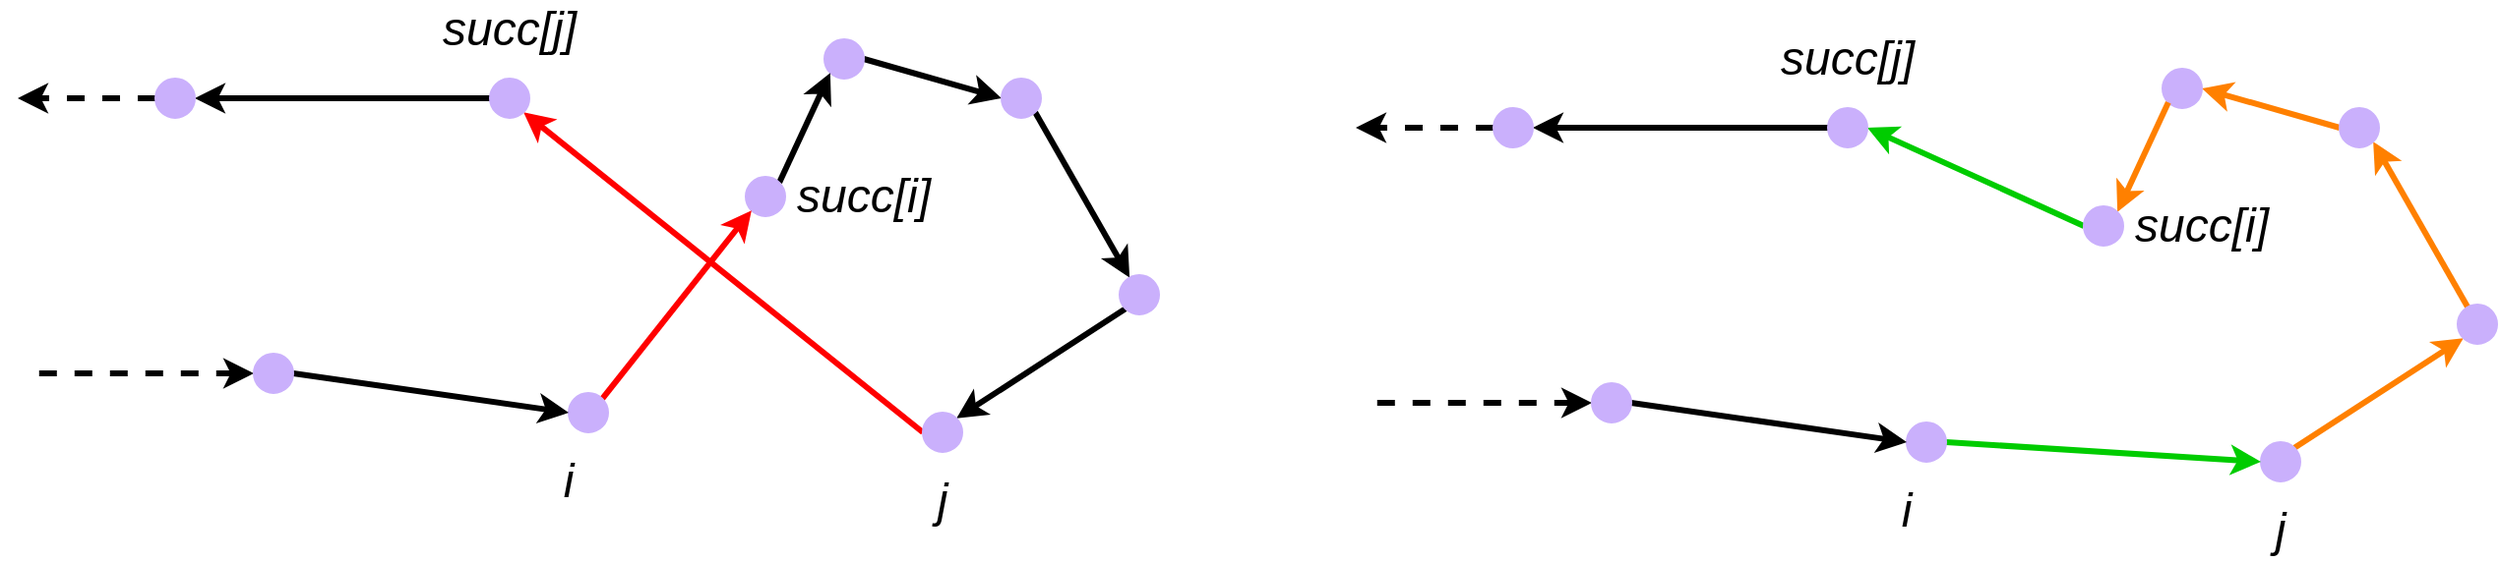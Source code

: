 <mxfile version="16.5.3" type="device"><diagram id="ID7VFsjpZ2sk2ON9YgsH" name="Page-1"><mxGraphModel dx="1574" dy="869" grid="1" gridSize="10" guides="1" tooltips="1" connect="1" arrows="1" fold="1" page="1" pageScale="1" pageWidth="827" pageHeight="1169" math="0" shadow="0"><root><mxCell id="0"/><mxCell id="1" parent="0"/><mxCell id="FOWHFsbYFrgteUbAwUjG-19" style="edgeStyle=none;rounded=0;orthogonalLoop=1;jettySize=auto;html=1;exitX=1;exitY=0.5;exitDx=0;exitDy=0;entryX=0;entryY=0.5;entryDx=0;entryDy=0;strokeWidth=3;" edge="1" parent="1" source="FOWHFsbYFrgteUbAwUjG-1" target="FOWHFsbYFrgteUbAwUjG-2"><mxGeometry relative="1" as="geometry"/></mxCell><mxCell id="FOWHFsbYFrgteUbAwUjG-1" value="" style="ellipse;whiteSpace=wrap;html=1;fillColor=#CAB0FC;strokeColor=#CAB0FC;" vertex="1" parent="1"><mxGeometry x="470" y="150" width="20" height="20" as="geometry"/></mxCell><mxCell id="FOWHFsbYFrgteUbAwUjG-20" style="edgeStyle=none;rounded=0;orthogonalLoop=1;jettySize=auto;html=1;exitX=1;exitY=1;exitDx=0;exitDy=0;strokeWidth=3;" edge="1" parent="1" source="FOWHFsbYFrgteUbAwUjG-2" target="FOWHFsbYFrgteUbAwUjG-4"><mxGeometry relative="1" as="geometry"/></mxCell><mxCell id="FOWHFsbYFrgteUbAwUjG-2" value="" style="ellipse;whiteSpace=wrap;html=1;fillColor=#CAB0FC;strokeColor=#CAB0FC;" vertex="1" parent="1"><mxGeometry x="560" y="170" width="20" height="20" as="geometry"/></mxCell><mxCell id="FOWHFsbYFrgteUbAwUjG-18" style="edgeStyle=none;rounded=0;orthogonalLoop=1;jettySize=auto;html=1;exitX=1;exitY=0;exitDx=0;exitDy=0;entryX=0;entryY=1;entryDx=0;entryDy=0;strokeWidth=3;" edge="1" parent="1" source="FOWHFsbYFrgteUbAwUjG-3" target="FOWHFsbYFrgteUbAwUjG-1"><mxGeometry relative="1" as="geometry"/></mxCell><mxCell id="FOWHFsbYFrgteUbAwUjG-3" value="" style="ellipse;whiteSpace=wrap;html=1;fillColor=#CAB0FC;strokeColor=#CAB0FC;" vertex="1" parent="1"><mxGeometry x="430" y="220" width="20" height="20" as="geometry"/></mxCell><mxCell id="FOWHFsbYFrgteUbAwUjG-21" style="edgeStyle=none;rounded=0;orthogonalLoop=1;jettySize=auto;html=1;exitX=0;exitY=1;exitDx=0;exitDy=0;entryX=1;entryY=0;entryDx=0;entryDy=0;strokeWidth=3;" edge="1" parent="1" source="FOWHFsbYFrgteUbAwUjG-4" target="FOWHFsbYFrgteUbAwUjG-5"><mxGeometry relative="1" as="geometry"/></mxCell><mxCell id="FOWHFsbYFrgteUbAwUjG-4" value="" style="ellipse;whiteSpace=wrap;html=1;fillColor=#CAB0FC;strokeColor=#CAB0FC;" vertex="1" parent="1"><mxGeometry x="620" y="270" width="20" height="20" as="geometry"/></mxCell><mxCell id="FOWHFsbYFrgteUbAwUjG-22" style="edgeStyle=none;rounded=0;orthogonalLoop=1;jettySize=auto;html=1;exitX=0;exitY=0.5;exitDx=0;exitDy=0;entryX=1;entryY=1;entryDx=0;entryDy=0;strokeWidth=3;strokeColor=#FF0000;fillColor=#f8cecc;" edge="1" parent="1" source="FOWHFsbYFrgteUbAwUjG-5" target="FOWHFsbYFrgteUbAwUjG-7"><mxGeometry relative="1" as="geometry"/></mxCell><mxCell id="FOWHFsbYFrgteUbAwUjG-5" value="" style="ellipse;whiteSpace=wrap;html=1;fillColor=#CAB0FC;strokeColor=#CAB0FC;" vertex="1" parent="1"><mxGeometry x="520" y="340" width="20" height="20" as="geometry"/></mxCell><mxCell id="FOWHFsbYFrgteUbAwUjG-17" style="edgeStyle=none;rounded=0;orthogonalLoop=1;jettySize=auto;html=1;exitX=1;exitY=0;exitDx=0;exitDy=0;entryX=0;entryY=1;entryDx=0;entryDy=0;strokeWidth=3;strokeColor=#FF0000;fillColor=#f8cecc;" edge="1" parent="1" source="FOWHFsbYFrgteUbAwUjG-6" target="FOWHFsbYFrgteUbAwUjG-3"><mxGeometry relative="1" as="geometry"/></mxCell><mxCell id="FOWHFsbYFrgteUbAwUjG-6" value="" style="ellipse;whiteSpace=wrap;html=1;fillColor=#CAB0FC;strokeColor=#CAB0FC;" vertex="1" parent="1"><mxGeometry x="340" y="330" width="20" height="20" as="geometry"/></mxCell><mxCell id="FOWHFsbYFrgteUbAwUjG-23" style="edgeStyle=none;rounded=0;orthogonalLoop=1;jettySize=auto;html=1;exitX=0;exitY=0.5;exitDx=0;exitDy=0;entryX=1;entryY=0.5;entryDx=0;entryDy=0;strokeWidth=3;" edge="1" parent="1" source="FOWHFsbYFrgteUbAwUjG-7" target="FOWHFsbYFrgteUbAwUjG-8"><mxGeometry relative="1" as="geometry"/></mxCell><mxCell id="FOWHFsbYFrgteUbAwUjG-7" value="" style="ellipse;whiteSpace=wrap;html=1;fillColor=#CAB0FC;strokeColor=#CAB0FC;" vertex="1" parent="1"><mxGeometry x="300" y="170" width="20" height="20" as="geometry"/></mxCell><mxCell id="FOWHFsbYFrgteUbAwUjG-24" style="edgeStyle=none;rounded=0;orthogonalLoop=1;jettySize=auto;html=1;exitX=0;exitY=0.5;exitDx=0;exitDy=0;strokeWidth=3;dashed=1;" edge="1" parent="1" source="FOWHFsbYFrgteUbAwUjG-8"><mxGeometry relative="1" as="geometry"><mxPoint x="60" y="180" as="targetPoint"/></mxGeometry></mxCell><mxCell id="FOWHFsbYFrgteUbAwUjG-8" value="" style="ellipse;whiteSpace=wrap;html=1;fillColor=#CAB0FC;strokeColor=#CAB0FC;" vertex="1" parent="1"><mxGeometry x="130" y="170" width="20" height="20" as="geometry"/></mxCell><mxCell id="FOWHFsbYFrgteUbAwUjG-16" style="rounded=0;orthogonalLoop=1;jettySize=auto;html=1;exitX=1;exitY=0.5;exitDx=0;exitDy=0;entryX=0;entryY=0.5;entryDx=0;entryDy=0;strokeWidth=3;" edge="1" parent="1" source="FOWHFsbYFrgteUbAwUjG-9" target="FOWHFsbYFrgteUbAwUjG-6"><mxGeometry relative="1" as="geometry"/></mxCell><mxCell id="FOWHFsbYFrgteUbAwUjG-26" style="edgeStyle=none;rounded=0;orthogonalLoop=1;jettySize=auto;html=1;exitX=0;exitY=0.5;exitDx=0;exitDy=0;strokeWidth=3;startArrow=classic;startFill=1;endArrow=none;endFill=0;dashed=1;" edge="1" parent="1" source="FOWHFsbYFrgteUbAwUjG-9"><mxGeometry relative="1" as="geometry"><mxPoint x="70" y="320" as="targetPoint"/></mxGeometry></mxCell><mxCell id="FOWHFsbYFrgteUbAwUjG-9" value="" style="ellipse;whiteSpace=wrap;html=1;fillColor=#CAB0FC;strokeColor=#CAB0FC;" vertex="1" parent="1"><mxGeometry x="180" y="310" width="20" height="20" as="geometry"/></mxCell><mxCell id="FOWHFsbYFrgteUbAwUjG-27" value="i" style="text;html=1;strokeColor=none;fillColor=none;align=center;verticalAlign=middle;whiteSpace=wrap;rounded=0;fontSize=24;fontStyle=2" vertex="1" parent="1"><mxGeometry x="310" y="360" width="60" height="30" as="geometry"/></mxCell><mxCell id="FOWHFsbYFrgteUbAwUjG-28" value="succ[i]" style="text;html=1;strokeColor=none;fillColor=none;align=center;verticalAlign=middle;whiteSpace=wrap;rounded=0;fontSize=24;fontStyle=2" vertex="1" parent="1"><mxGeometry x="460" y="215" width="60" height="30" as="geometry"/></mxCell><mxCell id="FOWHFsbYFrgteUbAwUjG-29" value="j" style="text;html=1;strokeColor=none;fillColor=none;align=center;verticalAlign=middle;whiteSpace=wrap;rounded=0;fontSize=24;fontStyle=2" vertex="1" parent="1"><mxGeometry x="500" y="370" width="60" height="30" as="geometry"/></mxCell><mxCell id="FOWHFsbYFrgteUbAwUjG-30" value="succ[j]" style="text;html=1;strokeColor=none;fillColor=none;align=center;verticalAlign=middle;whiteSpace=wrap;rounded=0;fontSize=24;fontStyle=2" vertex="1" parent="1"><mxGeometry x="280" y="130" width="60" height="30" as="geometry"/></mxCell><mxCell id="FOWHFsbYFrgteUbAwUjG-31" style="edgeStyle=none;rounded=0;orthogonalLoop=1;jettySize=auto;html=1;exitX=1;exitY=0.5;exitDx=0;exitDy=0;entryX=0;entryY=0.5;entryDx=0;entryDy=0;strokeWidth=3;startArrow=classic;startFill=1;endArrow=none;endFill=0;strokeColor=#FF8000;" edge="1" source="FOWHFsbYFrgteUbAwUjG-32" target="FOWHFsbYFrgteUbAwUjG-34" parent="1"><mxGeometry relative="1" as="geometry"/></mxCell><mxCell id="FOWHFsbYFrgteUbAwUjG-32" value="" style="ellipse;whiteSpace=wrap;html=1;fillColor=#CAB0FC;strokeColor=#CAB0FC;" vertex="1" parent="1"><mxGeometry x="1150" y="165" width="20" height="20" as="geometry"/></mxCell><mxCell id="FOWHFsbYFrgteUbAwUjG-33" style="edgeStyle=none;rounded=0;orthogonalLoop=1;jettySize=auto;html=1;exitX=1;exitY=1;exitDx=0;exitDy=0;strokeWidth=3;startArrow=classic;startFill=1;endArrow=none;endFill=0;strokeColor=#FF8000;" edge="1" source="FOWHFsbYFrgteUbAwUjG-34" target="FOWHFsbYFrgteUbAwUjG-38" parent="1"><mxGeometry relative="1" as="geometry"/></mxCell><mxCell id="FOWHFsbYFrgteUbAwUjG-34" value="" style="ellipse;whiteSpace=wrap;html=1;fillColor=#CAB0FC;strokeColor=#CAB0FC;" vertex="1" parent="1"><mxGeometry x="1240" y="185" width="20" height="20" as="geometry"/></mxCell><mxCell id="FOWHFsbYFrgteUbAwUjG-35" style="edgeStyle=none;rounded=0;orthogonalLoop=1;jettySize=auto;html=1;exitX=1;exitY=0;exitDx=0;exitDy=0;entryX=0;entryY=1;entryDx=0;entryDy=0;strokeWidth=3;startArrow=classic;startFill=1;endArrow=none;endFill=0;strokeColor=#FF8000;" edge="1" source="FOWHFsbYFrgteUbAwUjG-36" target="FOWHFsbYFrgteUbAwUjG-32" parent="1"><mxGeometry relative="1" as="geometry"/></mxCell><mxCell id="FOWHFsbYFrgteUbAwUjG-55" style="edgeStyle=none;rounded=0;orthogonalLoop=1;jettySize=auto;html=1;exitX=0;exitY=0.5;exitDx=0;exitDy=0;entryX=1;entryY=0.5;entryDx=0;entryDy=0;fontSize=24;startArrow=none;startFill=0;endArrow=classic;endFill=1;strokeColor=#00CC00;strokeWidth=3;" edge="1" parent="1" source="FOWHFsbYFrgteUbAwUjG-36" target="FOWHFsbYFrgteUbAwUjG-44"><mxGeometry relative="1" as="geometry"/></mxCell><mxCell id="FOWHFsbYFrgteUbAwUjG-36" value="" style="ellipse;whiteSpace=wrap;html=1;fillColor=#CAB0FC;strokeColor=#CAB0FC;" vertex="1" parent="1"><mxGeometry x="1110" y="235" width="20" height="20" as="geometry"/></mxCell><mxCell id="FOWHFsbYFrgteUbAwUjG-37" style="edgeStyle=none;rounded=0;orthogonalLoop=1;jettySize=auto;html=1;exitX=0;exitY=1;exitDx=0;exitDy=0;entryX=1;entryY=0;entryDx=0;entryDy=0;strokeWidth=3;startArrow=classic;startFill=1;endArrow=none;endFill=0;strokeColor=#FF8000;" edge="1" source="FOWHFsbYFrgteUbAwUjG-38" target="FOWHFsbYFrgteUbAwUjG-40" parent="1"><mxGeometry relative="1" as="geometry"/></mxCell><mxCell id="FOWHFsbYFrgteUbAwUjG-38" value="" style="ellipse;whiteSpace=wrap;html=1;fillColor=#CAB0FC;strokeColor=#CAB0FC;" vertex="1" parent="1"><mxGeometry x="1300" y="285" width="20" height="20" as="geometry"/></mxCell><mxCell id="FOWHFsbYFrgteUbAwUjG-40" value="" style="ellipse;whiteSpace=wrap;html=1;fillColor=#CAB0FC;strokeColor=#CAB0FC;" vertex="1" parent="1"><mxGeometry x="1200" y="355" width="20" height="20" as="geometry"/></mxCell><mxCell id="FOWHFsbYFrgteUbAwUjG-54" style="edgeStyle=none;rounded=0;orthogonalLoop=1;jettySize=auto;html=1;exitX=1;exitY=0.5;exitDx=0;exitDy=0;entryX=0;entryY=0.5;entryDx=0;entryDy=0;fontSize=24;startArrow=none;startFill=0;endArrow=classic;endFill=1;strokeColor=#00CC00;strokeWidth=3;" edge="1" parent="1" source="FOWHFsbYFrgteUbAwUjG-42" target="FOWHFsbYFrgteUbAwUjG-40"><mxGeometry relative="1" as="geometry"/></mxCell><mxCell id="FOWHFsbYFrgteUbAwUjG-42" value="" style="ellipse;whiteSpace=wrap;html=1;fillColor=#CAB0FC;strokeColor=#CAB0FC;" vertex="1" parent="1"><mxGeometry x="1020" y="345" width="20" height="20" as="geometry"/></mxCell><mxCell id="FOWHFsbYFrgteUbAwUjG-43" style="edgeStyle=none;rounded=0;orthogonalLoop=1;jettySize=auto;html=1;exitX=0;exitY=0.5;exitDx=0;exitDy=0;entryX=1;entryY=0.5;entryDx=0;entryDy=0;strokeWidth=3;" edge="1" source="FOWHFsbYFrgteUbAwUjG-44" target="FOWHFsbYFrgteUbAwUjG-46" parent="1"><mxGeometry relative="1" as="geometry"/></mxCell><mxCell id="FOWHFsbYFrgteUbAwUjG-44" value="" style="ellipse;whiteSpace=wrap;html=1;fillColor=#CAB0FC;strokeColor=#CAB0FC;" vertex="1" parent="1"><mxGeometry x="980" y="185" width="20" height="20" as="geometry"/></mxCell><mxCell id="FOWHFsbYFrgteUbAwUjG-45" style="edgeStyle=none;rounded=0;orthogonalLoop=1;jettySize=auto;html=1;exitX=0;exitY=0.5;exitDx=0;exitDy=0;strokeWidth=3;dashed=1;" edge="1" source="FOWHFsbYFrgteUbAwUjG-46" parent="1"><mxGeometry relative="1" as="geometry"><mxPoint x="740" y="195" as="targetPoint"/></mxGeometry></mxCell><mxCell id="FOWHFsbYFrgteUbAwUjG-46" value="" style="ellipse;whiteSpace=wrap;html=1;fillColor=#CAB0FC;strokeColor=#CAB0FC;" vertex="1" parent="1"><mxGeometry x="810" y="185" width="20" height="20" as="geometry"/></mxCell><mxCell id="FOWHFsbYFrgteUbAwUjG-47" style="rounded=0;orthogonalLoop=1;jettySize=auto;html=1;exitX=1;exitY=0.5;exitDx=0;exitDy=0;entryX=0;entryY=0.5;entryDx=0;entryDy=0;strokeWidth=3;" edge="1" source="FOWHFsbYFrgteUbAwUjG-49" target="FOWHFsbYFrgteUbAwUjG-42" parent="1"><mxGeometry relative="1" as="geometry"/></mxCell><mxCell id="FOWHFsbYFrgteUbAwUjG-48" style="edgeStyle=none;rounded=0;orthogonalLoop=1;jettySize=auto;html=1;exitX=0;exitY=0.5;exitDx=0;exitDy=0;strokeWidth=3;startArrow=classic;startFill=1;endArrow=none;endFill=0;dashed=1;" edge="1" source="FOWHFsbYFrgteUbAwUjG-49" parent="1"><mxGeometry relative="1" as="geometry"><mxPoint x="750" y="335" as="targetPoint"/></mxGeometry></mxCell><mxCell id="FOWHFsbYFrgteUbAwUjG-49" value="" style="ellipse;whiteSpace=wrap;html=1;fillColor=#CAB0FC;strokeColor=#CAB0FC;" vertex="1" parent="1"><mxGeometry x="860" y="325" width="20" height="20" as="geometry"/></mxCell><mxCell id="FOWHFsbYFrgteUbAwUjG-50" value="i" style="text;html=1;strokeColor=none;fillColor=none;align=center;verticalAlign=middle;whiteSpace=wrap;rounded=0;fontSize=24;fontStyle=2" vertex="1" parent="1"><mxGeometry x="990" y="375" width="60" height="30" as="geometry"/></mxCell><mxCell id="FOWHFsbYFrgteUbAwUjG-51" value="succ[i]" style="text;html=1;strokeColor=none;fillColor=none;align=center;verticalAlign=middle;whiteSpace=wrap;rounded=0;fontSize=24;fontStyle=2" vertex="1" parent="1"><mxGeometry x="1140" y="230" width="60" height="30" as="geometry"/></mxCell><mxCell id="FOWHFsbYFrgteUbAwUjG-52" value="j" style="text;html=1;strokeColor=none;fillColor=none;align=center;verticalAlign=middle;whiteSpace=wrap;rounded=0;fontSize=24;fontStyle=2" vertex="1" parent="1"><mxGeometry x="1180" y="385" width="60" height="30" as="geometry"/></mxCell><mxCell id="FOWHFsbYFrgteUbAwUjG-53" value="succ[j]" style="text;html=1;strokeColor=none;fillColor=none;align=center;verticalAlign=middle;whiteSpace=wrap;rounded=0;fontSize=24;fontStyle=2" vertex="1" parent="1"><mxGeometry x="960" y="145" width="60" height="30" as="geometry"/></mxCell></root></mxGraphModel></diagram></mxfile>